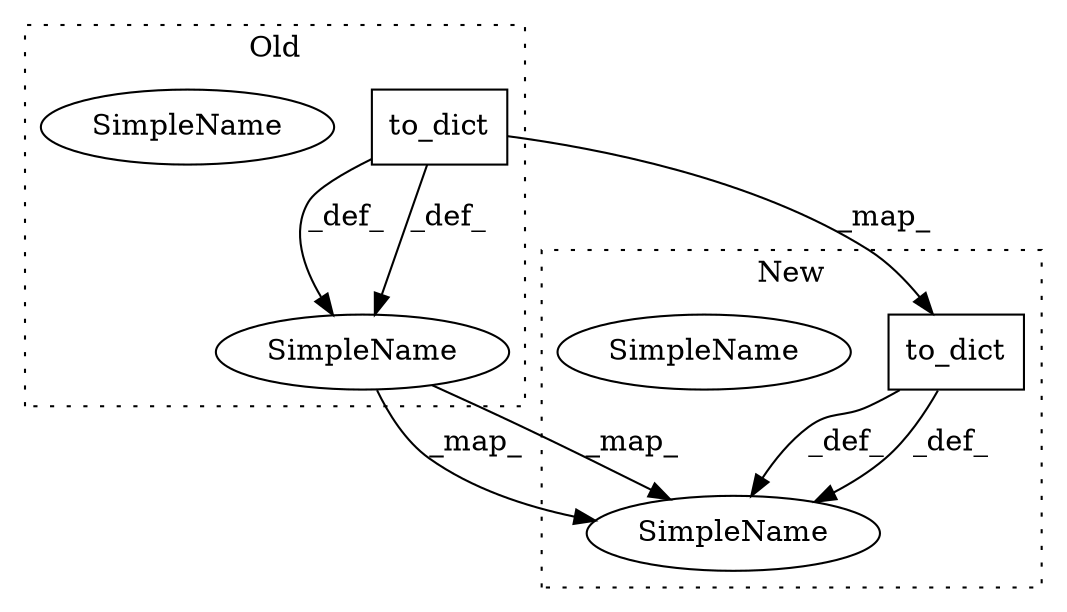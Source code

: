 digraph G {
subgraph cluster0 {
1 [label="to_dict" a="32" s="5178,5199" l="8,1" shape="box"];
3 [label="SimpleName" a="42" s="5034" l="7" shape="ellipse"];
6 [label="SimpleName" a="42" s="5034" l="7" shape="ellipse"];
label = "Old";
style="dotted";
}
subgraph cluster1 {
2 [label="to_dict" a="32" s="4965,4986" l="8,1" shape="box"];
4 [label="SimpleName" a="42" s="5215" l="7" shape="ellipse"];
5 [label="SimpleName" a="42" s="5215" l="7" shape="ellipse"];
label = "New";
style="dotted";
}
1 -> 6 [label="_def_"];
1 -> 2 [label="_map_"];
1 -> 6 [label="_def_"];
2 -> 5 [label="_def_"];
2 -> 5 [label="_def_"];
6 -> 5 [label="_map_"];
6 -> 5 [label="_map_"];
}